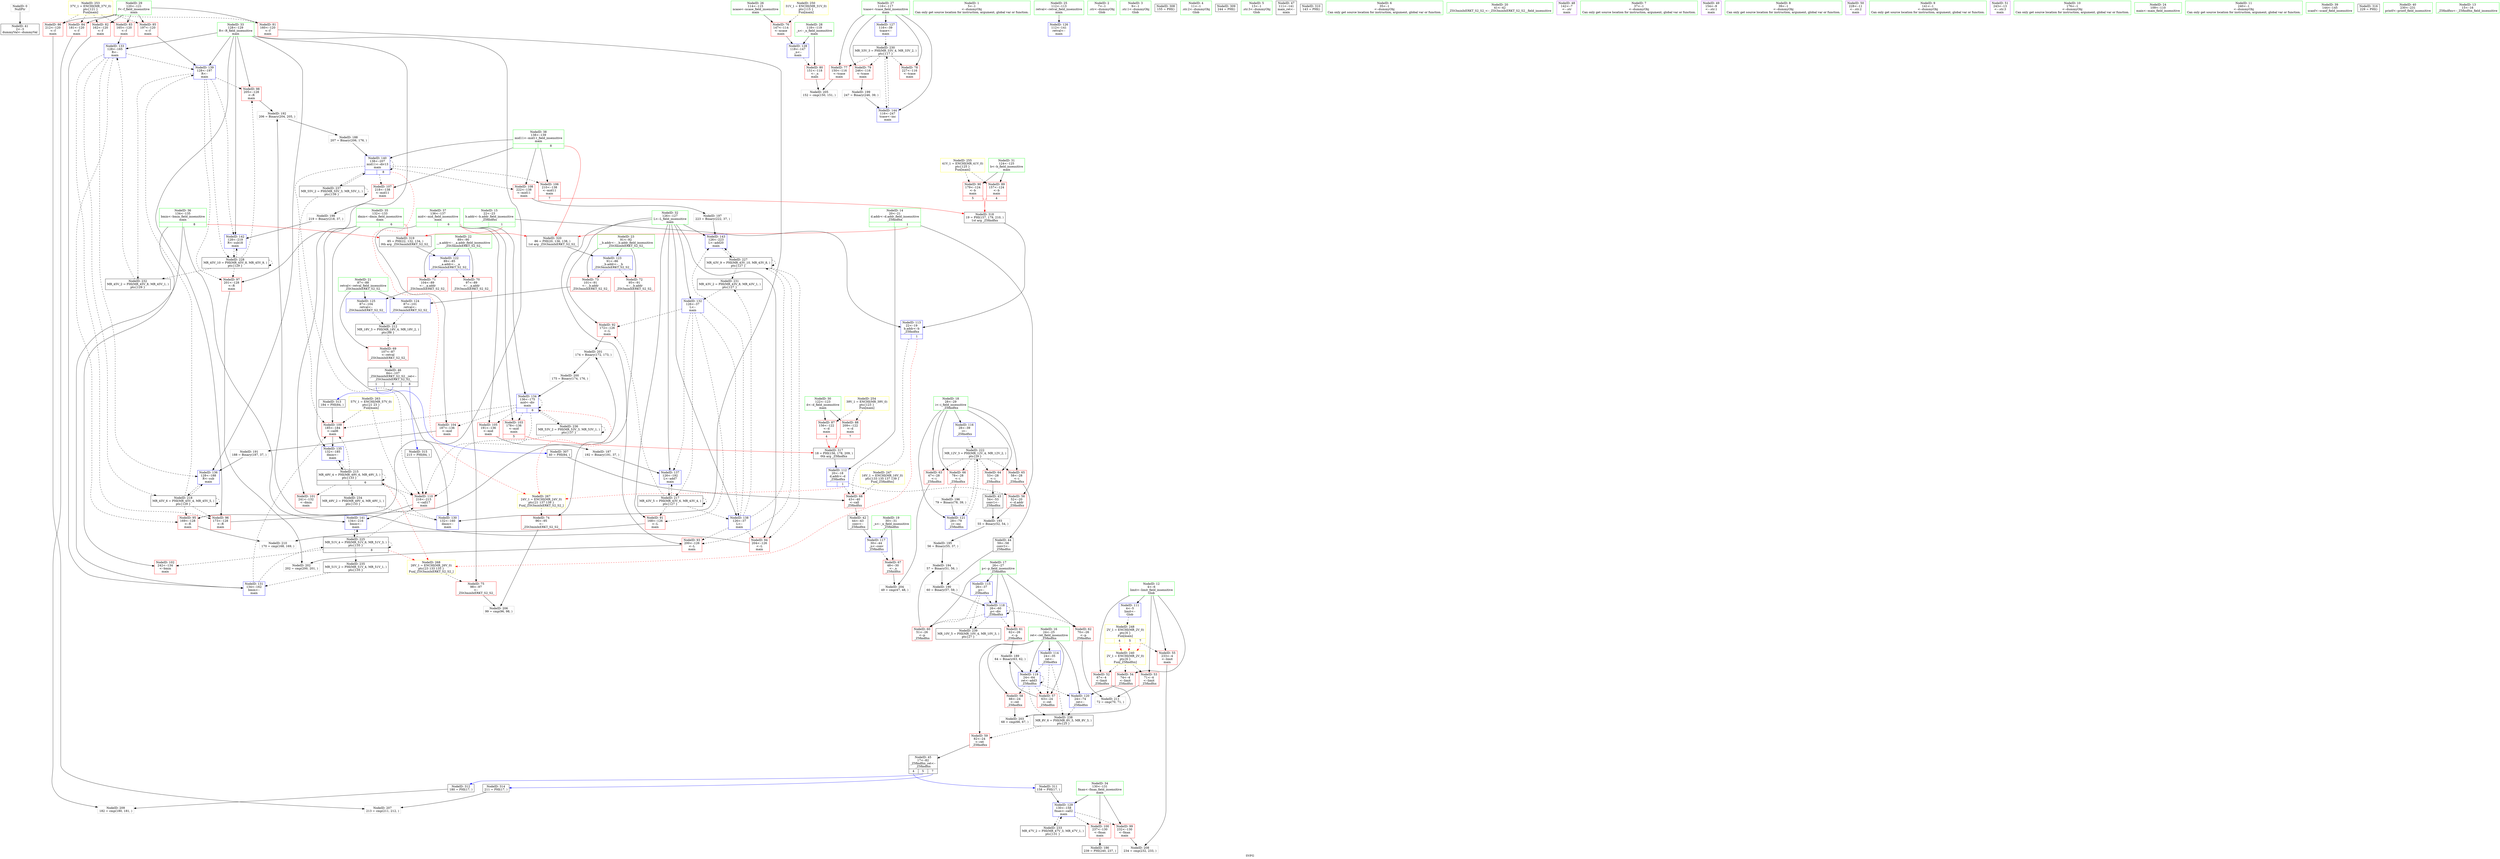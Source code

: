 digraph "SVFG" {
	label="SVFG";

	Node0x55f054b5b650 [shape=record,color=grey,label="{NodeID: 0\nNullPtr}"];
	Node0x55f054b5b650 -> Node0x55f054b7eed0[style=solid];
	Node0x55f054b9f180 [shape=record,color=yellow,style=double,label="{NodeID: 263\n57V_1 = ENCHI(MR_57V_0)\npts\{21 23 \}\nFun[main]}"];
	Node0x55f054b9f180 -> Node0x55f054b7ff40[style=dashed];
	Node0x55f054b9f180 -> Node0x55f054b80010[style=dashed];
	Node0x55f054b7f580 [shape=record,color=red,label="{NodeID: 97\n201\<--128\n\<--R\nmain\n}"];
	Node0x55f054b7f580 -> Node0x55f054b8b6a0[style=solid];
	Node0x55f054b72540 [shape=record,color=green,label="{NodeID: 14\n20\<--21\nd.addr\<--d.addr_field_insensitive\n_Z5findfxx\n|{|<s2>1}}"];
	Node0x55f054b72540 -> Node0x55f054b80b50[style=solid];
	Node0x55f054b72540 -> Node0x55f054b801e0[style=solid];
	Node0x55f054b72540:s2 -> Node0x55f054bb3330[style=solid,color=red];
	Node0x55f054b82f90 [shape=record,color=grey,label="{NodeID: 194\n57 = Binary(51, 56, )\n}"];
	Node0x55f054b82f90 -> Node0x55f054b89450[style=solid];
	Node0x55f054b800e0 [shape=record,color=blue,label="{NodeID: 111\n4\<--5\nlimit\<--\nGlob }"];
	Node0x55f054b800e0 -> Node0x55f054b9e400[style=dashed];
	Node0x55f054b7e410 [shape=record,color=green,label="{NodeID: 28\n118\<--119\n_n\<--_n_field_insensitive\nmain\n}"];
	Node0x55f054b7e410 -> Node0x55f054b81ed0[style=solid];
	Node0x55f054b7e410 -> Node0x55f054b85600[style=solid];
	Node0x55f054b8bf60 [shape=record,color=grey,label="{NodeID: 208\n234 = cmp(232, 233, )\n}"];
	Node0x55f054b85390 [shape=record,color=blue,label="{NodeID: 125\n87\<--104\nretval\<--\n_ZSt3minIxERKT_S2_S2_\n}"];
	Node0x55f054b85390 -> Node0x55f054b942c0[style=dashed];
	Node0x55f054b7efd0 [shape=record,color=black,label="{NodeID: 42\n44\<--43\nconv\<--\n_Z5findfxx\n}"];
	Node0x55f054b7efd0 -> Node0x55f054b84d10[style=solid];
	Node0x55f054b974c0 [shape=record,color=black,label="{NodeID: 222\nMR_12V_3 = PHI(MR_12V_4, MR_12V_2, )\npts\{29 \}\n}"];
	Node0x55f054b974c0 -> Node0x55f054b81100[style=dashed];
	Node0x55f054b974c0 -> Node0x55f054b811d0[style=dashed];
	Node0x55f054b974c0 -> Node0x55f054b812a0[style=dashed];
	Node0x55f054b974c0 -> Node0x55f054b81370[style=dashed];
	Node0x55f054b974c0 -> Node0x55f054b85050[style=dashed];
	Node0x55f054b85ef0 [shape=record,color=blue,label="{NodeID: 139\n128\<--197\nR\<--\nmain\n}"];
	Node0x55f054b85ef0 -> Node0x55f054b7f580[style=dashed];
	Node0x55f054b85ef0 -> Node0x55f054b7f650[style=dashed];
	Node0x55f054b85ef0 -> Node0x55f054b86160[style=dashed];
	Node0x55f054b85ef0 -> Node0x55f054b996c0[style=dashed];
	Node0x55f054b85ef0 -> Node0x55f054b9aac0[style=dashed];
	Node0x55f054b80b50 [shape=record,color=red,label="{NodeID: 56\n52\<--20\n\<--d.addr\n_Z5findfxx\n}"];
	Node0x55f054b80b50 -> Node0x55f054b82e10[style=solid];
	Node0x55f054bb2fb0 [shape=record,color=black,label="{NodeID: 319\n85 = PHI(22, 132, 134, )\n0th arg _ZSt3minIxERKT_S2_S2_ }"];
	Node0x55f054bb2fb0 -> Node0x55f054b85120[style=solid];
	Node0x55f054b9bec0 [shape=record,color=black,label="{NodeID: 236\nMR_53V_2 = PHI(MR_53V_3, MR_53V_1, )\npts\{137 \}\n}"];
	Node0x55f054b9bec0 -> Node0x55f054b80010[style=dashed];
	Node0x55f054b9bec0 -> Node0x55f054b85ae0[style=dashed];
	Node0x55f054b9bec0 -> Node0x55f054b9bec0[style=dashed];
	Node0x55f054b816b0 [shape=record,color=red,label="{NodeID: 70\n97\<--89\n\<--__a.addr\n_ZSt3minIxERKT_S2_S2_\n}"];
	Node0x55f054b816b0 -> Node0x55f054b81ac0[style=solid];
	Node0x55f054b9e5f0 [shape=record,color=yellow,style=double,label="{NodeID: 250\n31V_1 = ENCHI(MR_31V_0)\npts\{115 \}\nFun[main]}"];
	Node0x55f054b9e5f0 -> Node0x55f054b81b90[style=dashed];
	Node0x55f054b82210 [shape=record,color=red,label="{NodeID: 84\n181\<--120\n\<--f\nmain\n}"];
	Node0x55f054b82210 -> Node0x55f054b8c0e0[style=solid];
	Node0x55f054b5bd20 [shape=record,color=green,label="{NodeID: 1\n5\<--1\n\<--dummyObj\nCan only get source location for instruction, argument, global var or function.}"];
	Node0x55f054b7f650 [shape=record,color=red,label="{NodeID: 98\n205\<--128\n\<--R\nmain\n}"];
	Node0x55f054b7f650 -> Node0x55f054b82c90[style=solid];
	Node0x55f054b725d0 [shape=record,color=green,label="{NodeID: 15\n22\<--23\nb.addr\<--b.addr_field_insensitive\n_Z5findfxx\n|{|<s1>1}}"];
	Node0x55f054b725d0 -> Node0x55f054b802b0[style=solid];
	Node0x55f054b725d0:s1 -> Node0x55f054bb2fb0[style=solid,color=red];
	Node0x55f054b83110 [shape=record,color=grey,label="{NodeID: 195\n56 = Binary(55, 37, )\n}"];
	Node0x55f054b83110 -> Node0x55f054b82f90[style=solid];
	Node0x55f054b801e0 [shape=record,color=blue,label="{NodeID: 112\n20\<--18\nd.addr\<--d\n_Z5findfxx\n|{|<s2>1}}"];
	Node0x55f054b801e0 -> Node0x55f054b80b50[style=dashed];
	Node0x55f054b801e0 -> Node0x55f054b81510[style=dashed];
	Node0x55f054b801e0:s2 -> Node0x55f054b9f530[style=dashed,color=red];
	Node0x55f054b7e4e0 [shape=record,color=green,label="{NodeID: 29\n120\<--121\nf\<--f_field_insensitive\nmain\n}"];
	Node0x55f054b7e4e0 -> Node0x55f054b81fa0[style=solid];
	Node0x55f054b7e4e0 -> Node0x55f054b82070[style=solid];
	Node0x55f054b7e4e0 -> Node0x55f054b82140[style=solid];
	Node0x55f054b7e4e0 -> Node0x55f054b82210[style=solid];
	Node0x55f054b7e4e0 -> Node0x55f054b822e0[style=solid];
	Node0x55f054b7e4e0 -> Node0x55f054b823b0[style=solid];
	Node0x55f054b8c0e0 [shape=record,color=grey,label="{NodeID: 209\n182 = cmp(180, 181, )\n}"];
	Node0x55f054b85460 [shape=record,color=blue,label="{NodeID: 126\n112\<--141\nretval\<--\nmain\n}"];
	Node0x55f054b7f0a0 [shape=record,color=black,label="{NodeID: 43\n54\<--53\nconv1\<--\n_Z5findfxx\n}"];
	Node0x55f054b7f0a0 -> Node0x55f054b82e10[style=solid];
	Node0x55f054b85fc0 [shape=record,color=blue,label="{NodeID: 140\n138\<--207\nmid11\<--div13\nmain\n|{|<s6>8}}"];
	Node0x55f054b85fc0 -> Node0x55f054b7fcd0[style=dashed];
	Node0x55f054b85fc0 -> Node0x55f054b7fda0[style=dashed];
	Node0x55f054b85fc0 -> Node0x55f054b7fe70[style=dashed];
	Node0x55f054b85fc0 -> Node0x55f054b80010[style=dashed];
	Node0x55f054b85fc0 -> Node0x55f054b85fc0[style=dashed];
	Node0x55f054b85fc0 -> Node0x55f054b9c3c0[style=dashed];
	Node0x55f054b85fc0:s6 -> Node0x55f054b9f530[style=dashed,color=red];
	Node0x55f054b80c20 [shape=record,color=red,label="{NodeID: 57\n63\<--24\n\<--ret\n_Z5findfxx\n}"];
	Node0x55f054b80c20 -> Node0x55f054b892d0[style=solid];
	Node0x55f054bb3330 [shape=record,color=black,label="{NodeID: 320\n86 = PHI(20, 136, 138, )\n1st arg _ZSt3minIxERKT_S2_S2_ }"];
	Node0x55f054bb3330 -> Node0x55f054b851f0[style=solid];
	Node0x55f054b9c3c0 [shape=record,color=black,label="{NodeID: 237\nMR_55V_2 = PHI(MR_55V_3, MR_55V_1, )\npts\{139 \}\n}"];
	Node0x55f054b9c3c0 -> Node0x55f054b7ff40[style=dashed];
	Node0x55f054b9c3c0 -> Node0x55f054b85fc0[style=dashed];
	Node0x55f054b9c3c0 -> Node0x55f054b9c3c0[style=dashed];
	Node0x55f054b81780 [shape=record,color=red,label="{NodeID: 71\n104\<--89\n\<--__a.addr\n_ZSt3minIxERKT_S2_S2_\n}"];
	Node0x55f054b81780 -> Node0x55f054b85390[style=solid];
	Node0x55f054b822e0 [shape=record,color=red,label="{NodeID: 85\n197\<--120\n\<--f\nmain\n}"];
	Node0x55f054b822e0 -> Node0x55f054b85ef0[style=solid];
	Node0x55f054b5b940 [shape=record,color=green,label="{NodeID: 2\n7\<--1\n.str\<--dummyObj\nGlob }"];
	Node0x55f054b7f720 [shape=record,color=red,label="{NodeID: 99\n232\<--130\n\<--fmax\nmain\n}"];
	Node0x55f054b7f720 -> Node0x55f054b8bf60[style=solid];
	Node0x55f054b726a0 [shape=record,color=green,label="{NodeID: 16\n24\<--25\nret\<--ret_field_insensitive\n_Z5findfxx\n}"];
	Node0x55f054b726a0 -> Node0x55f054b80c20[style=solid];
	Node0x55f054b726a0 -> Node0x55f054b80cf0[style=solid];
	Node0x55f054b726a0 -> Node0x55f054b80dc0[style=solid];
	Node0x55f054b726a0 -> Node0x55f054b80380[style=solid];
	Node0x55f054b726a0 -> Node0x55f054b84eb0[style=solid];
	Node0x55f054b726a0 -> Node0x55f054b84f80[style=solid];
	Node0x55f054b83290 [shape=record,color=grey,label="{NodeID: 196\n79 = Binary(78, 39, )\n}"];
	Node0x55f054b83290 -> Node0x55f054b85050[style=solid];
	Node0x55f054b802b0 [shape=record,color=blue,label="{NodeID: 113\n22\<--19\nb.addr\<--b\n_Z5findfxx\n|{|<s1>1}}"];
	Node0x55f054b802b0 -> Node0x55f054b81510[style=dashed];
	Node0x55f054b802b0:s1 -> Node0x55f054b9f640[style=dashed,color=red];
	Node0x55f054b7e5b0 [shape=record,color=green,label="{NodeID: 30\n122\<--123\nd\<--d_field_insensitive\nmain\n}"];
	Node0x55f054b7e5b0 -> Node0x55f054b82480[style=solid];
	Node0x55f054b7e5b0 -> Node0x55f054b82550[style=solid];
	Node0x55f054b8c260 [shape=record,color=grey,label="{NodeID: 210\n170 = cmp(168, 169, )\n}"];
	Node0x55f054b85530 [shape=record,color=blue,label="{NodeID: 127\n116\<--39\ntcase\<--\nmain\n}"];
	Node0x55f054b85530 -> Node0x55f054b9a0c0[style=dashed];
	Node0x55f054b7f170 [shape=record,color=black,label="{NodeID: 44\n59\<--58\nconv2\<--\n_Z5findfxx\n}"];
	Node0x55f054b7f170 -> Node0x55f054b89450[style=solid];
	Node0x55f054bb1f20 [shape=record,color=black,label="{NodeID: 307\n40 = PHI(84, )\n}"];
	Node0x55f054bb1f20 -> Node0x55f054b81510[style=solid];
	Node0x55f054b86090 [shape=record,color=blue,label="{NodeID: 141\n134\<--216\nbmin\<--\nmain\n}"];
	Node0x55f054b86090 -> Node0x55f054b983c0[style=dashed];
	Node0x55f054b80cf0 [shape=record,color=red,label="{NodeID: 58\n66\<--24\n\<--ret\n_Z5findfxx\n}"];
	Node0x55f054b80cf0 -> Node0x55f054b8b7e0[style=solid];
	Node0x55f054b9c8c0 [shape=record,color=black,label="{NodeID: 238\nMR_8V_6 = PHI(MR_8V_5, MR_8V_3, )\npts\{25 \}\n}"];
	Node0x55f054b9c8c0 -> Node0x55f054b80dc0[style=dashed];
	Node0x55f054b81850 [shape=record,color=red,label="{NodeID: 72\n95\<--91\n\<--__b.addr\n_ZSt3minIxERKT_S2_S2_\n}"];
	Node0x55f054b81850 -> Node0x55f054b819f0[style=solid];
	Node0x55f054b823b0 [shape=record,color=red,label="{NodeID: 86\n212\<--120\n\<--f\nmain\n}"];
	Node0x55f054b823b0 -> Node0x55f054b8bde0[style=solid];
	Node0x55f054b5bb70 [shape=record,color=green,label="{NodeID: 3\n9\<--1\n.str.1\<--dummyObj\nGlob }"];
	Node0x55f054b7f7f0 [shape=record,color=red,label="{NodeID: 100\n237\<--130\n\<--fmax\nmain\n}"];
	Node0x55f054b7f7f0 -> Node0x55f054b88a30[style=solid];
	Node0x55f054b72770 [shape=record,color=green,label="{NodeID: 17\n26\<--27\np\<--p_field_insensitive\n_Z5findfxx\n}"];
	Node0x55f054b72770 -> Node0x55f054b80e90[style=solid];
	Node0x55f054b72770 -> Node0x55f054b80f60[style=solid];
	Node0x55f054b72770 -> Node0x55f054b81030[style=solid];
	Node0x55f054b72770 -> Node0x55f054b84bf0[style=solid];
	Node0x55f054b72770 -> Node0x55f054b84de0[style=solid];
	Node0x55f054b83410 [shape=record,color=grey,label="{NodeID: 197\n223 = Binary(222, 37, )\n}"];
	Node0x55f054b83410 -> Node0x55f054b86230[style=solid];
	Node0x55f054b80380 [shape=record,color=blue,label="{NodeID: 114\n24\<--35\nret\<--\n_Z5findfxx\n}"];
	Node0x55f054b80380 -> Node0x55f054b80c20[style=dashed];
	Node0x55f054b80380 -> Node0x55f054b84eb0[style=dashed];
	Node0x55f054b80380 -> Node0x55f054b9c8c0[style=dashed];
	Node0x55f054b7e680 [shape=record,color=green,label="{NodeID: 31\n124\<--125\nb\<--b_field_insensitive\nmain\n}"];
	Node0x55f054b7e680 -> Node0x55f054b82620[style=solid];
	Node0x55f054b7e680 -> Node0x55f054b826f0[style=solid];
	Node0x55f054b8c3e0 [shape=record,color=grey,label="{NodeID: 211\n72 = cmp(70, 71, )\n}"];
	Node0x55f054b85600 [shape=record,color=blue,label="{NodeID: 128\n118\<--147\n_n\<--\nmain\n}"];
	Node0x55f054b85600 -> Node0x55f054b81ed0[style=dashed];
	Node0x55f054b7f240 [shape=record,color=black,label="{NodeID: 45\n17\<--82\n_Z5findfxx_ret\<--\n_Z5findfxx\n|{<s0>4|<s1>5|<s2>7}}"];
	Node0x55f054b7f240:s0 -> Node0x55f054bb2380[style=solid,color=blue];
	Node0x55f054b7f240:s1 -> Node0x55f054bb2510[style=solid,color=blue];
	Node0x55f054b7f240:s2 -> Node0x55f054bb2790[style=solid,color=blue];
	Node0x55f054bb2110 [shape=record,color=black,label="{NodeID: 308\n155 = PHI()\n}"];
	Node0x55f054b983c0 [shape=record,color=black,label="{NodeID: 225\nMR_51V_4 = PHI(MR_51V_6, MR_51V_3, )\npts\{135 \}\n|{|<s5>8}}"];
	Node0x55f054b983c0 -> Node0x55f054b7f990[style=dashed];
	Node0x55f054b983c0 -> Node0x55f054b80010[style=dashed];
	Node0x55f054b983c0 -> Node0x55f054b86090[style=dashed];
	Node0x55f054b983c0 -> Node0x55f054b983c0[style=dashed];
	Node0x55f054b983c0 -> Node0x55f054b9b9c0[style=dashed];
	Node0x55f054b983c0:s5 -> Node0x55f054b9f640[style=dashed,color=red];
	Node0x55f054b86160 [shape=record,color=blue,label="{NodeID: 142\n128\<--219\nR\<--sub18\nmain\n}"];
	Node0x55f054b86160 -> Node0x55f054b996c0[style=dashed];
	Node0x55f054b80dc0 [shape=record,color=red,label="{NodeID: 59\n82\<--24\n\<--ret\n_Z5findfxx\n}"];
	Node0x55f054b80dc0 -> Node0x55f054b7f240[style=solid];
	Node0x55f054b9cdc0 [shape=record,color=black,label="{NodeID: 239\nMR_10V_5 = PHI(MR_10V_4, MR_10V_3, )\npts\{27 \}\n}"];
	Node0x55f054b81920 [shape=record,color=red,label="{NodeID: 73\n101\<--91\n\<--__b.addr\n_ZSt3minIxERKT_S2_S2_\n}"];
	Node0x55f054b81920 -> Node0x55f054b852c0[style=solid];
	Node0x55f054b9e890 [shape=record,color=yellow,style=double,label="{NodeID: 253\n37V_1 = ENCHI(MR_37V_0)\npts\{121 \}\nFun[main]}"];
	Node0x55f054b9e890 -> Node0x55f054b81fa0[style=dashed];
	Node0x55f054b9e890 -> Node0x55f054b82070[style=dashed];
	Node0x55f054b9e890 -> Node0x55f054b82140[style=dashed];
	Node0x55f054b9e890 -> Node0x55f054b82210[style=dashed];
	Node0x55f054b9e890 -> Node0x55f054b822e0[style=dashed];
	Node0x55f054b9e890 -> Node0x55f054b823b0[style=dashed];
	Node0x55f054b82480 [shape=record,color=red,label="{NodeID: 87\n156\<--122\n\<--d\nmain\n|{<s0>4}}"];
	Node0x55f054b82480:s0 -> Node0x55f054bb2ae0[style=solid,color=red];
	Node0x55f054b5bc00 [shape=record,color=green,label="{NodeID: 4\n11\<--1\n.str.2\<--dummyObj\nGlob }"];
	Node0x55f054b9f530 [shape=record,color=yellow,style=double,label="{NodeID: 267\n24V_1 = ENCHI(MR_24V_0)\npts\{21 137 139 \}\nFun[_ZSt3minIxERKT_S2_S2_]}"];
	Node0x55f054b9f530 -> Node0x55f054b819f0[style=dashed];
	Node0x55f054b7f8c0 [shape=record,color=red,label="{NodeID: 101\n241\<--132\n\<--dmin\nmain\n}"];
	Node0x55f054b7dcf0 [shape=record,color=green,label="{NodeID: 18\n28\<--29\ni\<--i_field_insensitive\n_Z5findfxx\n}"];
	Node0x55f054b7dcf0 -> Node0x55f054b81100[style=solid];
	Node0x55f054b7dcf0 -> Node0x55f054b811d0[style=solid];
	Node0x55f054b7dcf0 -> Node0x55f054b812a0[style=solid];
	Node0x55f054b7dcf0 -> Node0x55f054b81370[style=solid];
	Node0x55f054b7dcf0 -> Node0x55f054b84c80[style=solid];
	Node0x55f054b7dcf0 -> Node0x55f054b85050[style=solid];
	Node0x55f054b83590 [shape=record,color=grey,label="{NodeID: 198\n219 = Binary(218, 37, )\n}"];
	Node0x55f054b83590 -> Node0x55f054b86160[style=solid];
	Node0x55f054b84bf0 [shape=record,color=blue,label="{NodeID: 115\n26\<--37\np\<--\n_Z5findfxx\n}"];
	Node0x55f054b84bf0 -> Node0x55f054b80e90[style=dashed];
	Node0x55f054b84bf0 -> Node0x55f054b84de0[style=dashed];
	Node0x55f054b84bf0 -> Node0x55f054b9cdc0[style=dashed];
	Node0x55f054b7e750 [shape=record,color=green,label="{NodeID: 32\n126\<--127\nL\<--L_field_insensitive\nmain\n}"];
	Node0x55f054b7e750 -> Node0x55f054b827c0[style=solid];
	Node0x55f054b7e750 -> Node0x55f054b82890[style=solid];
	Node0x55f054b7e750 -> Node0x55f054b82960[style=solid];
	Node0x55f054b7e750 -> Node0x55f054b82a30[style=solid];
	Node0x55f054b7e750 -> Node0x55f054b85940[style=solid];
	Node0x55f054b7e750 -> Node0x55f054b85d50[style=solid];
	Node0x55f054b7e750 -> Node0x55f054b85e20[style=solid];
	Node0x55f054b7e750 -> Node0x55f054b86230[style=solid];
	Node0x55f054b942c0 [shape=record,color=black,label="{NodeID: 212\nMR_18V_3 = PHI(MR_18V_4, MR_18V_2, )\npts\{88 \}\n}"];
	Node0x55f054b942c0 -> Node0x55f054b815e0[style=dashed];
	Node0x55f054b856d0 [shape=record,color=blue,label="{NodeID: 129\n130\<--158\nfmax\<--call2\nmain\n}"];
	Node0x55f054b856d0 -> Node0x55f054b7f720[style=dashed];
	Node0x55f054b856d0 -> Node0x55f054b7f7f0[style=dashed];
	Node0x55f054b856d0 -> Node0x55f054b9afc0[style=dashed];
	Node0x55f054b7f310 [shape=record,color=black,label="{NodeID: 46\n84\<--107\n_ZSt3minIxERKT_S2_S2__ret\<--\n_ZSt3minIxERKT_S2_S2_\n|{<s0>1|<s1>6|<s2>8}}"];
	Node0x55f054b7f310:s0 -> Node0x55f054bb1f20[style=solid,color=blue];
	Node0x55f054b7f310:s1 -> Node0x55f054bb2650[style=solid,color=blue];
	Node0x55f054b7f310:s2 -> Node0x55f054bb28d0[style=solid,color=blue];
	Node0x55f054bb21e0 [shape=record,color=black,label="{NodeID: 309\n244 = PHI()\n}"];
	Node0x55f054b86230 [shape=record,color=blue,label="{NodeID: 143\n126\<--223\nL\<--add20\nmain\n}"];
	Node0x55f054b86230 -> Node0x55f054b995d0[style=dashed];
	Node0x55f054b80e90 [shape=record,color=red,label="{NodeID: 60\n51\<--26\n\<--p\n_Z5findfxx\n}"];
	Node0x55f054b80e90 -> Node0x55f054b82f90[style=solid];
	Node0x55f054b9d2c0 [shape=record,color=yellow,style=double,label="{NodeID: 240\n2V_1 = ENCHI(MR_2V_0)\npts\{6 \}\nFun[_Z5findfxx]}"];
	Node0x55f054b9d2c0 -> Node0x55f054b80810[style=dashed];
	Node0x55f054b9d2c0 -> Node0x55f054b808e0[style=dashed];
	Node0x55f054b9d2c0 -> Node0x55f054b809b0[style=dashed];
	Node0x55f054b819f0 [shape=record,color=red,label="{NodeID: 74\n96\<--95\n\<--\n_ZSt3minIxERKT_S2_S2_\n}"];
	Node0x55f054b819f0 -> Node0x55f054b8bc60[style=solid];
	Node0x55f054b9e970 [shape=record,color=yellow,style=double,label="{NodeID: 254\n39V_1 = ENCHI(MR_39V_0)\npts\{123 \}\nFun[main]}"];
	Node0x55f054b9e970 -> Node0x55f054b82480[style=dashed];
	Node0x55f054b9e970 -> Node0x55f054b82550[style=dashed];
	Node0x55f054b82550 [shape=record,color=red,label="{NodeID: 88\n209\<--122\n\<--d\nmain\n|{<s0>7}}"];
	Node0x55f054b82550:s0 -> Node0x55f054bb2ae0[style=solid,color=red];
	Node0x55f054b7d3d0 [shape=record,color=green,label="{NodeID: 5\n13\<--1\n.str.3\<--dummyObj\nGlob }"];
	Node0x55f054b9f640 [shape=record,color=yellow,style=double,label="{NodeID: 268\n26V_1 = ENCHI(MR_26V_0)\npts\{23 133 135 \}\nFun[_ZSt3minIxERKT_S2_S2_]}"];
	Node0x55f054b9f640 -> Node0x55f054b81ac0[style=dashed];
	Node0x55f054b7f990 [shape=record,color=red,label="{NodeID: 102\n242\<--134\n\<--bmin\nmain\n}"];
	Node0x55f054b7dd80 [shape=record,color=green,label="{NodeID: 19\n30\<--31\n_n\<--_n_field_insensitive\n_Z5findfxx\n}"];
	Node0x55f054b7dd80 -> Node0x55f054b81440[style=solid];
	Node0x55f054b7dd80 -> Node0x55f054b84d10[style=solid];
	Node0x55f054b83710 [shape=record,color=grey,label="{NodeID: 199\n247 = Binary(246, 39, )\n}"];
	Node0x55f054b83710 -> Node0x55f054b86300[style=solid];
	Node0x55f054b84c80 [shape=record,color=blue,label="{NodeID: 116\n28\<--39\ni\<--\n_Z5findfxx\n}"];
	Node0x55f054b84c80 -> Node0x55f054b974c0[style=dashed];
	Node0x55f054b7e820 [shape=record,color=green,label="{NodeID: 33\n128\<--129\nR\<--R_field_insensitive\nmain\n}"];
	Node0x55f054b7e820 -> Node0x55f054b82b00[style=solid];
	Node0x55f054b7e820 -> Node0x55f054b7f4b0[style=solid];
	Node0x55f054b7e820 -> Node0x55f054b7f580[style=solid];
	Node0x55f054b7e820 -> Node0x55f054b7f650[style=solid];
	Node0x55f054b7e820 -> Node0x55f054b85a10[style=solid];
	Node0x55f054b7e820 -> Node0x55f054b85c80[style=solid];
	Node0x55f054b7e820 -> Node0x55f054b85ef0[style=solid];
	Node0x55f054b7e820 -> Node0x55f054b86160[style=solid];
	Node0x55f054b857a0 [shape=record,color=blue,label="{NodeID: 130\n132\<--160\ndmin\<--\nmain\n}"];
	Node0x55f054b857a0 -> Node0x55f054b951c0[style=dashed];
	Node0x55f054b7f3e0 [shape=record,color=black,label="{NodeID: 47\n111\<--141\nmain_ret\<--\nmain\n}"];
	Node0x55f054bb22b0 [shape=record,color=black,label="{NodeID: 310\n143 = PHI()\n}"];
	Node0x55f054b995d0 [shape=record,color=black,label="{NodeID: 227\nMR_43V_9 = PHI(MR_43V_10, MR_43V_8, )\npts\{127 \}\n}"];
	Node0x55f054b995d0 -> Node0x55f054b82960[style=dashed];
	Node0x55f054b995d0 -> Node0x55f054b82a30[style=dashed];
	Node0x55f054b995d0 -> Node0x55f054b86230[style=dashed];
	Node0x55f054b995d0 -> Node0x55f054b995d0[style=dashed];
	Node0x55f054b995d0 -> Node0x55f054b9a5c0[style=dashed];
	Node0x55f054b86300 [shape=record,color=blue,label="{NodeID: 144\n116\<--247\ntcase\<--inc\nmain\n}"];
	Node0x55f054b86300 -> Node0x55f054b9a0c0[style=dashed];
	Node0x55f054b80f60 [shape=record,color=red,label="{NodeID: 61\n62\<--26\n\<--p\n_Z5findfxx\n}"];
	Node0x55f054b80f60 -> Node0x55f054b892d0[style=solid];
	Node0x55f054b81ac0 [shape=record,color=red,label="{NodeID: 75\n98\<--97\n\<--\n_ZSt3minIxERKT_S2_S2_\n}"];
	Node0x55f054b81ac0 -> Node0x55f054b8bc60[style=solid];
	Node0x55f054b9ea50 [shape=record,color=yellow,style=double,label="{NodeID: 255\n41V_1 = ENCHI(MR_41V_0)\npts\{125 \}\nFun[main]}"];
	Node0x55f054b9ea50 -> Node0x55f054b82620[style=dashed];
	Node0x55f054b9ea50 -> Node0x55f054b826f0[style=dashed];
	Node0x55f054b82620 [shape=record,color=red,label="{NodeID: 89\n157\<--124\n\<--b\nmain\n|{<s0>4}}"];
	Node0x55f054b82620:s0 -> Node0x55f054bb2df0[style=solid,color=red];
	Node0x55f054b7d460 [shape=record,color=green,label="{NodeID: 6\n35\<--1\n\<--dummyObj\nCan only get source location for instruction, argument, global var or function.}"];
	Node0x55f054b88a30 [shape=record,color=black,label="{NodeID: 186\n239 = PHI(240, 237, )\n}"];
	Node0x55f054b7fa60 [shape=record,color=red,label="{NodeID: 103\n178\<--136\n\<--mid\nmain\n|{<s0>5}}"];
	Node0x55f054b7fa60:s0 -> Node0x55f054bb2ae0[style=solid,color=red];
	Node0x55f054b7de10 [shape=record,color=green,label="{NodeID: 20\n41\<--42\n_ZSt3minIxERKT_S2_S2_\<--_ZSt3minIxERKT_S2_S2__field_insensitive\n}"];
	Node0x55f054b83890 [shape=record,color=grey,label="{NodeID: 200\n175 = Binary(174, 176, )\n}"];
	Node0x55f054b83890 -> Node0x55f054b85ae0[style=solid];
	Node0x55f054b84d10 [shape=record,color=blue,label="{NodeID: 117\n30\<--44\n_n\<--conv\n_Z5findfxx\n}"];
	Node0x55f054b84d10 -> Node0x55f054b81440[style=dashed];
	Node0x55f054b7e8f0 [shape=record,color=green,label="{NodeID: 34\n130\<--131\nfmax\<--fmax_field_insensitive\nmain\n}"];
	Node0x55f054b7e8f0 -> Node0x55f054b7f720[style=solid];
	Node0x55f054b7e8f0 -> Node0x55f054b7f7f0[style=solid];
	Node0x55f054b7e8f0 -> Node0x55f054b856d0[style=solid];
	Node0x55f054b85870 [shape=record,color=blue,label="{NodeID: 131\n134\<--162\nbmin\<--\nmain\n}"];
	Node0x55f054b85870 -> Node0x55f054b7ff40[style=dashed];
	Node0x55f054b85870 -> Node0x55f054b983c0[style=dashed];
	Node0x55f054b804d0 [shape=record,color=purple,label="{NodeID: 48\n142\<--7\n\<--.str\nmain\n}"];
	Node0x55f054bb2380 [shape=record,color=black,label="{NodeID: 311\n158 = PHI(17, )\n}"];
	Node0x55f054bb2380 -> Node0x55f054b856d0[style=solid];
	Node0x55f054b996c0 [shape=record,color=black,label="{NodeID: 228\nMR_45V_10 = PHI(MR_45V_8, MR_45V_9, )\npts\{129 \}\n}"];
	Node0x55f054b996c0 -> Node0x55f054b7f580[style=dashed];
	Node0x55f054b996c0 -> Node0x55f054b7f650[style=dashed];
	Node0x55f054b996c0 -> Node0x55f054b86160[style=dashed];
	Node0x55f054b996c0 -> Node0x55f054b996c0[style=dashed];
	Node0x55f054b996c0 -> Node0x55f054b9aac0[style=dashed];
	Node0x55f054b81030 [shape=record,color=red,label="{NodeID: 62\n70\<--26\n\<--p\n_Z5findfxx\n}"];
	Node0x55f054b81030 -> Node0x55f054b8c3e0[style=solid];
	Node0x55f054b81b90 [shape=record,color=red,label="{NodeID: 76\n147\<--114\n\<--ncase\nmain\n}"];
	Node0x55f054b81b90 -> Node0x55f054b85600[style=solid];
	Node0x55f054b826f0 [shape=record,color=red,label="{NodeID: 90\n179\<--124\n\<--b\nmain\n|{<s0>5}}"];
	Node0x55f054b826f0:s0 -> Node0x55f054bb2df0[style=solid,color=red];
	Node0x55f054b71350 [shape=record,color=green,label="{NodeID: 7\n37\<--1\n\<--dummyObj\nCan only get source location for instruction, argument, global var or function.}"];
	Node0x55f054b88fd0 [shape=record,color=grey,label="{NodeID: 187\n192 = Binary(191, 37, )\n}"];
	Node0x55f054b88fd0 -> Node0x55f054b85d50[style=solid];
	Node0x55f054b7fb30 [shape=record,color=red,label="{NodeID: 104\n187\<--136\n\<--mid\nmain\n}"];
	Node0x55f054b7fb30 -> Node0x55f054b895d0[style=solid];
	Node0x55f054b7dea0 [shape=record,color=green,label="{NodeID: 21\n87\<--88\nretval\<--retval_field_insensitive\n_ZSt3minIxERKT_S2_S2_\n}"];
	Node0x55f054b7dea0 -> Node0x55f054b815e0[style=solid];
	Node0x55f054b7dea0 -> Node0x55f054b852c0[style=solid];
	Node0x55f054b7dea0 -> Node0x55f054b85390[style=solid];
	Node0x55f054b83a10 [shape=record,color=grey,label="{NodeID: 201\n174 = Binary(172, 173, )\n}"];
	Node0x55f054b83a10 -> Node0x55f054b83890[style=solid];
	Node0x55f054b84de0 [shape=record,color=blue,label="{NodeID: 118\n26\<--60\np\<--div\n_Z5findfxx\n}"];
	Node0x55f054b84de0 -> Node0x55f054b80e90[style=dashed];
	Node0x55f054b84de0 -> Node0x55f054b80f60[style=dashed];
	Node0x55f054b84de0 -> Node0x55f054b81030[style=dashed];
	Node0x55f054b84de0 -> Node0x55f054b84de0[style=dashed];
	Node0x55f054b84de0 -> Node0x55f054b9cdc0[style=dashed];
	Node0x55f054b7e9c0 [shape=record,color=green,label="{NodeID: 35\n132\<--133\ndmin\<--dmin_field_insensitive\nmain\n|{|<s3>6}}"];
	Node0x55f054b7e9c0 -> Node0x55f054b7f8c0[style=solid];
	Node0x55f054b7e9c0 -> Node0x55f054b857a0[style=solid];
	Node0x55f054b7e9c0 -> Node0x55f054b85bb0[style=solid];
	Node0x55f054b7e9c0:s3 -> Node0x55f054bb2fb0[style=solid,color=red];
	Node0x55f054b951c0 [shape=record,color=black,label="{NodeID: 215\nMR_49V_4 = PHI(MR_49V_6, MR_49V_3, )\npts\{133 \}\n|{|<s6>6}}"];
	Node0x55f054b951c0 -> Node0x55f054b7f8c0[style=dashed];
	Node0x55f054b951c0 -> Node0x55f054b7ff40[style=dashed];
	Node0x55f054b951c0 -> Node0x55f054b80010[style=dashed];
	Node0x55f054b951c0 -> Node0x55f054b85bb0[style=dashed];
	Node0x55f054b951c0 -> Node0x55f054b951c0[style=dashed];
	Node0x55f054b951c0 -> Node0x55f054b9b4c0[style=dashed];
	Node0x55f054b951c0:s6 -> Node0x55f054b9f640[style=dashed,color=red];
	Node0x55f054b85940 [shape=record,color=blue,label="{NodeID: 132\n126\<--37\nL\<--\nmain\n}"];
	Node0x55f054b85940 -> Node0x55f054b827c0[style=dashed];
	Node0x55f054b85940 -> Node0x55f054b82890[style=dashed];
	Node0x55f054b85940 -> Node0x55f054b85d50[style=dashed];
	Node0x55f054b85940 -> Node0x55f054b85e20[style=dashed];
	Node0x55f054b85940 -> Node0x55f054b95bc0[style=dashed];
	Node0x55f054b805a0 [shape=record,color=purple,label="{NodeID: 49\n154\<--9\n\<--.str.1\nmain\n}"];
	Node0x55f054bb2510 [shape=record,color=black,label="{NodeID: 312\n180 = PHI(17, )\n}"];
	Node0x55f054bb2510 -> Node0x55f054b8c0e0[style=solid];
	Node0x55f054b81100 [shape=record,color=red,label="{NodeID: 63\n47\<--28\n\<--i\n_Z5findfxx\n}"];
	Node0x55f054b81100 -> Node0x55f054b8b960[style=solid];
	Node0x55f054b81c60 [shape=record,color=red,label="{NodeID: 77\n150\<--116\n\<--tcase\nmain\n}"];
	Node0x55f054b81c60 -> Node0x55f054b8bae0[style=solid];
	Node0x55f054b827c0 [shape=record,color=red,label="{NodeID: 91\n168\<--126\n\<--L\nmain\n}"];
	Node0x55f054b827c0 -> Node0x55f054b8c260[style=solid];
	Node0x55f054b713e0 [shape=record,color=green,label="{NodeID: 8\n39\<--1\n\<--dummyObj\nCan only get source location for instruction, argument, global var or function.}"];
	Node0x55f054b89150 [shape=record,color=grey,label="{NodeID: 188\n207 = Binary(206, 176, )\n}"];
	Node0x55f054b89150 -> Node0x55f054b85fc0[style=solid];
	Node0x55f054b7fc00 [shape=record,color=red,label="{NodeID: 105\n191\<--136\n\<--mid\nmain\n}"];
	Node0x55f054b7fc00 -> Node0x55f054b88fd0[style=solid];
	Node0x55f054b7df30 [shape=record,color=green,label="{NodeID: 22\n89\<--90\n__a.addr\<--__a.addr_field_insensitive\n_ZSt3minIxERKT_S2_S2_\n}"];
	Node0x55f054b7df30 -> Node0x55f054b816b0[style=solid];
	Node0x55f054b7df30 -> Node0x55f054b81780[style=solid];
	Node0x55f054b7df30 -> Node0x55f054b85120[style=solid];
	Node0x55f054b8b6a0 [shape=record,color=grey,label="{NodeID: 202\n202 = cmp(200, 201, )\n}"];
	Node0x55f054b84eb0 [shape=record,color=blue,label="{NodeID: 119\n24\<--64\nret\<--add3\n_Z5findfxx\n}"];
	Node0x55f054b84eb0 -> Node0x55f054b80c20[style=dashed];
	Node0x55f054b84eb0 -> Node0x55f054b80cf0[style=dashed];
	Node0x55f054b84eb0 -> Node0x55f054b84eb0[style=dashed];
	Node0x55f054b84eb0 -> Node0x55f054b84f80[style=dashed];
	Node0x55f054b84eb0 -> Node0x55f054b9c8c0[style=dashed];
	Node0x55f054b7ea90 [shape=record,color=green,label="{NodeID: 36\n134\<--135\nbmin\<--bmin_field_insensitive\nmain\n|{|<s3>8}}"];
	Node0x55f054b7ea90 -> Node0x55f054b7f990[style=solid];
	Node0x55f054b7ea90 -> Node0x55f054b85870[style=solid];
	Node0x55f054b7ea90 -> Node0x55f054b86090[style=solid];
	Node0x55f054b7ea90:s3 -> Node0x55f054bb2fb0[style=solid,color=red];
	Node0x55f054b85a10 [shape=record,color=blue,label="{NodeID: 133\n128\<--165\nR\<--\nmain\n}"];
	Node0x55f054b85a10 -> Node0x55f054b82b00[style=dashed];
	Node0x55f054b85a10 -> Node0x55f054b7f4b0[style=dashed];
	Node0x55f054b85a10 -> Node0x55f054b85c80[style=dashed];
	Node0x55f054b85a10 -> Node0x55f054b85ef0[style=dashed];
	Node0x55f054b85a10 -> Node0x55f054b960c0[style=dashed];
	Node0x55f054b80670 [shape=record,color=purple,label="{NodeID: 50\n228\<--11\n\<--.str.2\nmain\n}"];
	Node0x55f054bb2650 [shape=record,color=black,label="{NodeID: 313\n184 = PHI(84, )\n}"];
	Node0x55f054bb2650 -> Node0x55f054b7ff40[style=solid];
	Node0x55f054b9a0c0 [shape=record,color=black,label="{NodeID: 230\nMR_33V_3 = PHI(MR_33V_4, MR_33V_2, )\npts\{117 \}\n}"];
	Node0x55f054b9a0c0 -> Node0x55f054b81c60[style=dashed];
	Node0x55f054b9a0c0 -> Node0x55f054b81d30[style=dashed];
	Node0x55f054b9a0c0 -> Node0x55f054b81e00[style=dashed];
	Node0x55f054b9a0c0 -> Node0x55f054b86300[style=dashed];
	Node0x55f054b811d0 [shape=record,color=red,label="{NodeID: 64\n53\<--28\n\<--i\n_Z5findfxx\n}"];
	Node0x55f054b811d0 -> Node0x55f054b7f0a0[style=solid];
	Node0x55f054b81d30 [shape=record,color=red,label="{NodeID: 78\n227\<--116\n\<--tcase\nmain\n}"];
	Node0x55f054b82890 [shape=record,color=red,label="{NodeID: 92\n172\<--126\n\<--L\nmain\n}"];
	Node0x55f054b82890 -> Node0x55f054b83a10[style=solid];
	Node0x55f054b7d710 [shape=record,color=green,label="{NodeID: 9\n141\<--1\n\<--dummyObj\nCan only get source location for instruction, argument, global var or function.}"];
	Node0x55f054b892d0 [shape=record,color=grey,label="{NodeID: 189\n64 = Binary(63, 62, )\n}"];
	Node0x55f054b892d0 -> Node0x55f054b84eb0[style=solid];
	Node0x55f054b7fcd0 [shape=record,color=red,label="{NodeID: 106\n210\<--138\n\<--mid11\nmain\n|{<s0>7}}"];
	Node0x55f054b7fcd0:s0 -> Node0x55f054bb2df0[style=solid,color=red];
	Node0x55f054b7e000 [shape=record,color=green,label="{NodeID: 23\n91\<--92\n__b.addr\<--__b.addr_field_insensitive\n_ZSt3minIxERKT_S2_S2_\n}"];
	Node0x55f054b7e000 -> Node0x55f054b81850[style=solid];
	Node0x55f054b7e000 -> Node0x55f054b81920[style=solid];
	Node0x55f054b7e000 -> Node0x55f054b851f0[style=solid];
	Node0x55f054b8b7e0 [shape=record,color=grey,label="{NodeID: 203\n68 = cmp(66, 67, )\n}"];
	Node0x55f054b84f80 [shape=record,color=blue,label="{NodeID: 120\n24\<--74\nret\<--\n_Z5findfxx\n}"];
	Node0x55f054b84f80 -> Node0x55f054b9c8c0[style=dashed];
	Node0x55f054b7eb60 [shape=record,color=green,label="{NodeID: 37\n136\<--137\nmid\<--mid_field_insensitive\nmain\n|{|<s4>6}}"];
	Node0x55f054b7eb60 -> Node0x55f054b7fa60[style=solid];
	Node0x55f054b7eb60 -> Node0x55f054b7fb30[style=solid];
	Node0x55f054b7eb60 -> Node0x55f054b7fc00[style=solid];
	Node0x55f054b7eb60 -> Node0x55f054b85ae0[style=solid];
	Node0x55f054b7eb60:s4 -> Node0x55f054bb3330[style=solid,color=red];
	Node0x55f054b95bc0 [shape=record,color=black,label="{NodeID: 217\nMR_43V_5 = PHI(MR_43V_6, MR_43V_4, )\npts\{127 \}\n}"];
	Node0x55f054b95bc0 -> Node0x55f054b827c0[style=dashed];
	Node0x55f054b95bc0 -> Node0x55f054b82890[style=dashed];
	Node0x55f054b95bc0 -> Node0x55f054b85d50[style=dashed];
	Node0x55f054b95bc0 -> Node0x55f054b85e20[style=dashed];
	Node0x55f054b95bc0 -> Node0x55f054b95bc0[style=dashed];
	Node0x55f054b85ae0 [shape=record,color=blue,label="{NodeID: 134\n136\<--175\nmid\<--div\nmain\n|{|<s7>6}}"];
	Node0x55f054b85ae0 -> Node0x55f054b7fa60[style=dashed];
	Node0x55f054b85ae0 -> Node0x55f054b7fb30[style=dashed];
	Node0x55f054b85ae0 -> Node0x55f054b7fc00[style=dashed];
	Node0x55f054b85ae0 -> Node0x55f054b7ff40[style=dashed];
	Node0x55f054b85ae0 -> Node0x55f054b80010[style=dashed];
	Node0x55f054b85ae0 -> Node0x55f054b85ae0[style=dashed];
	Node0x55f054b85ae0 -> Node0x55f054b9bec0[style=dashed];
	Node0x55f054b85ae0:s7 -> Node0x55f054b9f530[style=dashed,color=red];
	Node0x55f054b80740 [shape=record,color=purple,label="{NodeID: 51\n243\<--13\n\<--.str.3\nmain\n}"];
	Node0x55f054bb2790 [shape=record,color=black,label="{NodeID: 314\n211 = PHI(17, )\n}"];
	Node0x55f054bb2790 -> Node0x55f054b8bde0[style=solid];
	Node0x55f054b9a5c0 [shape=record,color=black,label="{NodeID: 231\nMR_43V_2 = PHI(MR_43V_8, MR_43V_1, )\npts\{127 \}\n}"];
	Node0x55f054b9a5c0 -> Node0x55f054b85940[style=dashed];
	Node0x55f054b812a0 [shape=record,color=red,label="{NodeID: 65\n58\<--28\n\<--i\n_Z5findfxx\n}"];
	Node0x55f054b812a0 -> Node0x55f054b7f170[style=solid];
	Node0x55f054b81e00 [shape=record,color=red,label="{NodeID: 79\n246\<--116\n\<--tcase\nmain\n}"];
	Node0x55f054b81e00 -> Node0x55f054b83710[style=solid];
	Node0x55f054b82960 [shape=record,color=red,label="{NodeID: 93\n200\<--126\n\<--L\nmain\n}"];
	Node0x55f054b82960 -> Node0x55f054b8b6a0[style=solid];
	Node0x55f054b7d7a0 [shape=record,color=green,label="{NodeID: 10\n176\<--1\n\<--dummyObj\nCan only get source location for instruction, argument, global var or function.}"];
	Node0x55f054b89450 [shape=record,color=grey,label="{NodeID: 190\n60 = Binary(57, 59, )\n}"];
	Node0x55f054b89450 -> Node0x55f054b84de0[style=solid];
	Node0x55f054b7fda0 [shape=record,color=red,label="{NodeID: 107\n218\<--138\n\<--mid11\nmain\n}"];
	Node0x55f054b7fda0 -> Node0x55f054b83590[style=solid];
	Node0x55f054b7e0d0 [shape=record,color=green,label="{NodeID: 24\n109\<--110\nmain\<--main_field_insensitive\n}"];
	Node0x55f054b8b960 [shape=record,color=grey,label="{NodeID: 204\n49 = cmp(47, 48, )\n}"];
	Node0x55f054b85050 [shape=record,color=blue,label="{NodeID: 121\n28\<--79\ni\<--inc\n_Z5findfxx\n}"];
	Node0x55f054b85050 -> Node0x55f054b974c0[style=dashed];
	Node0x55f054b7ec30 [shape=record,color=green,label="{NodeID: 38\n138\<--139\nmid11\<--mid11_field_insensitive\nmain\n|{|<s4>8}}"];
	Node0x55f054b7ec30 -> Node0x55f054b7fcd0[style=solid];
	Node0x55f054b7ec30 -> Node0x55f054b7fda0[style=solid];
	Node0x55f054b7ec30 -> Node0x55f054b7fe70[style=solid];
	Node0x55f054b7ec30 -> Node0x55f054b85fc0[style=solid];
	Node0x55f054b7ec30:s4 -> Node0x55f054bb3330[style=solid,color=red];
	Node0x55f054b960c0 [shape=record,color=black,label="{NodeID: 218\nMR_45V_6 = PHI(MR_45V_4, MR_45V_5, )\npts\{129 \}\n}"];
	Node0x55f054b960c0 -> Node0x55f054b82b00[style=dashed];
	Node0x55f054b960c0 -> Node0x55f054b7f4b0[style=dashed];
	Node0x55f054b960c0 -> Node0x55f054b85c80[style=dashed];
	Node0x55f054b960c0 -> Node0x55f054b85ef0[style=dashed];
	Node0x55f054b960c0 -> Node0x55f054b960c0[style=dashed];
	Node0x55f054b85bb0 [shape=record,color=blue,label="{NodeID: 135\n132\<--185\ndmin\<--\nmain\n}"];
	Node0x55f054b85bb0 -> Node0x55f054b951c0[style=dashed];
	Node0x55f054b80810 [shape=record,color=red,label="{NodeID: 52\n67\<--4\n\<--limit\n_Z5findfxx\n}"];
	Node0x55f054b80810 -> Node0x55f054b8b7e0[style=solid];
	Node0x55f054bb28d0 [shape=record,color=black,label="{NodeID: 315\n215 = PHI(84, )\n}"];
	Node0x55f054bb28d0 -> Node0x55f054b80010[style=solid];
	Node0x55f054b9aac0 [shape=record,color=black,label="{NodeID: 232\nMR_45V_2 = PHI(MR_45V_8, MR_45V_1, )\npts\{129 \}\n}"];
	Node0x55f054b9aac0 -> Node0x55f054b85a10[style=dashed];
	Node0x55f054b81370 [shape=record,color=red,label="{NodeID: 66\n78\<--28\n\<--i\n_Z5findfxx\n}"];
	Node0x55f054b81370 -> Node0x55f054b83290[style=solid];
	Node0x55f054b81ed0 [shape=record,color=red,label="{NodeID: 80\n151\<--118\n\<--_n\nmain\n}"];
	Node0x55f054b81ed0 -> Node0x55f054b8bae0[style=solid];
	Node0x55f054b82a30 [shape=record,color=red,label="{NodeID: 94\n204\<--126\n\<--L\nmain\n}"];
	Node0x55f054b82a30 -> Node0x55f054b82c90[style=solid];
	Node0x55f054b7d830 [shape=record,color=green,label="{NodeID: 11\n240\<--1\n\<--dummyObj\nCan only get source location for instruction, argument, global var or function.}"];
	Node0x55f054b895d0 [shape=record,color=grey,label="{NodeID: 191\n188 = Binary(187, 37, )\n}"];
	Node0x55f054b895d0 -> Node0x55f054b85c80[style=solid];
	Node0x55f054b7fe70 [shape=record,color=red,label="{NodeID: 108\n222\<--138\n\<--mid11\nmain\n}"];
	Node0x55f054b7fe70 -> Node0x55f054b83410[style=solid];
	Node0x55f054b7e1a0 [shape=record,color=green,label="{NodeID: 25\n112\<--113\nretval\<--retval_field_insensitive\nmain\n}"];
	Node0x55f054b7e1a0 -> Node0x55f054b85460[style=solid];
	Node0x55f054b8bae0 [shape=record,color=grey,label="{NodeID: 205\n152 = cmp(150, 151, )\n}"];
	Node0x55f054b85120 [shape=record,color=blue,label="{NodeID: 122\n89\<--85\n__a.addr\<--__a\n_ZSt3minIxERKT_S2_S2_\n}"];
	Node0x55f054b85120 -> Node0x55f054b816b0[style=dashed];
	Node0x55f054b85120 -> Node0x55f054b81780[style=dashed];
	Node0x55f054b7ed00 [shape=record,color=green,label="{NodeID: 39\n144\<--145\nscanf\<--scanf_field_insensitive\n}"];
	Node0x55f054b85c80 [shape=record,color=blue,label="{NodeID: 136\n128\<--188\nR\<--sub\nmain\n}"];
	Node0x55f054b85c80 -> Node0x55f054b960c0[style=dashed];
	Node0x55f054b808e0 [shape=record,color=red,label="{NodeID: 53\n71\<--4\n\<--limit\n_Z5findfxx\n}"];
	Node0x55f054b808e0 -> Node0x55f054b8c3e0[style=solid];
	Node0x55f054bb2a10 [shape=record,color=black,label="{NodeID: 316\n229 = PHI()\n}"];
	Node0x55f054b9afc0 [shape=record,color=black,label="{NodeID: 233\nMR_47V_2 = PHI(MR_47V_3, MR_47V_1, )\npts\{131 \}\n}"];
	Node0x55f054b9afc0 -> Node0x55f054b856d0[style=dashed];
	Node0x55f054b81440 [shape=record,color=red,label="{NodeID: 67\n48\<--30\n\<--_n\n_Z5findfxx\n}"];
	Node0x55f054b81440 -> Node0x55f054b8b960[style=solid];
	Node0x55f054b9e320 [shape=record,color=yellow,style=double,label="{NodeID: 247\n16V_1 = ENCHI(MR_16V_0)\npts\{133 135 137 139 \}\nFun[_Z5findfxx]}"];
	Node0x55f054b9e320 -> Node0x55f054b81510[style=dashed];
	Node0x55f054b81fa0 [shape=record,color=red,label="{NodeID: 81\n160\<--120\n\<--f\nmain\n}"];
	Node0x55f054b81fa0 -> Node0x55f054b857a0[style=solid];
	Node0x55f054b82b00 [shape=record,color=red,label="{NodeID: 95\n169\<--128\n\<--R\nmain\n}"];
	Node0x55f054b82b00 -> Node0x55f054b8c260[style=solid];
	Node0x55f054b7d8c0 [shape=record,color=green,label="{NodeID: 12\n4\<--6\nlimit\<--limit_field_insensitive\nGlob }"];
	Node0x55f054b7d8c0 -> Node0x55f054b80810[style=solid];
	Node0x55f054b7d8c0 -> Node0x55f054b808e0[style=solid];
	Node0x55f054b7d8c0 -> Node0x55f054b809b0[style=solid];
	Node0x55f054b7d8c0 -> Node0x55f054b80a80[style=solid];
	Node0x55f054b7d8c0 -> Node0x55f054b800e0[style=solid];
	Node0x55f054b82c90 [shape=record,color=grey,label="{NodeID: 192\n206 = Binary(204, 205, )\n}"];
	Node0x55f054b82c90 -> Node0x55f054b89150[style=solid];
	Node0x55f054b7ff40 [shape=record,color=red,label="{NodeID: 109\n185\<--184\n\<--call6\nmain\n}"];
	Node0x55f054b7ff40 -> Node0x55f054b85bb0[style=solid];
	Node0x55f054b7e270 [shape=record,color=green,label="{NodeID: 26\n114\<--115\nncase\<--ncase_field_insensitive\nmain\n}"];
	Node0x55f054b7e270 -> Node0x55f054b81b90[style=solid];
	Node0x55f054b8bc60 [shape=record,color=grey,label="{NodeID: 206\n99 = cmp(96, 98, )\n}"];
	Node0x55f054b851f0 [shape=record,color=blue,label="{NodeID: 123\n91\<--86\n__b.addr\<--__b\n_ZSt3minIxERKT_S2_S2_\n}"];
	Node0x55f054b851f0 -> Node0x55f054b81850[style=dashed];
	Node0x55f054b851f0 -> Node0x55f054b81920[style=dashed];
	Node0x55f054b7edd0 [shape=record,color=green,label="{NodeID: 40\n230\<--231\nprintf\<--printf_field_insensitive\n}"];
	Node0x55f054b85d50 [shape=record,color=blue,label="{NodeID: 137\n126\<--192\nL\<--add7\nmain\n}"];
	Node0x55f054b85d50 -> Node0x55f054b95bc0[style=dashed];
	Node0x55f054b809b0 [shape=record,color=red,label="{NodeID: 54\n74\<--4\n\<--limit\n_Z5findfxx\n}"];
	Node0x55f054b809b0 -> Node0x55f054b84f80[style=solid];
	Node0x55f054bb2ae0 [shape=record,color=black,label="{NodeID: 317\n18 = PHI(156, 178, 209, )\n0th arg _Z5findfxx }"];
	Node0x55f054bb2ae0 -> Node0x55f054b801e0[style=solid];
	Node0x55f054b9b4c0 [shape=record,color=black,label="{NodeID: 234\nMR_49V_2 = PHI(MR_49V_4, MR_49V_1, )\npts\{133 \}\n}"];
	Node0x55f054b9b4c0 -> Node0x55f054b857a0[style=dashed];
	Node0x55f054b81510 [shape=record,color=red,label="{NodeID: 68\n43\<--40\n\<--call\n_Z5findfxx\n}"];
	Node0x55f054b81510 -> Node0x55f054b7efd0[style=solid];
	Node0x55f054b9e400 [shape=record,color=yellow,style=double,label="{NodeID: 248\n2V_1 = ENCHI(MR_2V_0)\npts\{6 \}\nFun[main]|{|<s1>4|<s2>5|<s3>7}}"];
	Node0x55f054b9e400 -> Node0x55f054b80a80[style=dashed];
	Node0x55f054b9e400:s1 -> Node0x55f054b9d2c0[style=dashed,color=red];
	Node0x55f054b9e400:s2 -> Node0x55f054b9d2c0[style=dashed,color=red];
	Node0x55f054b9e400:s3 -> Node0x55f054b9d2c0[style=dashed,color=red];
	Node0x55f054b82070 [shape=record,color=red,label="{NodeID: 82\n162\<--120\n\<--f\nmain\n}"];
	Node0x55f054b82070 -> Node0x55f054b85870[style=solid];
	Node0x55f054b7f4b0 [shape=record,color=red,label="{NodeID: 96\n173\<--128\n\<--R\nmain\n}"];
	Node0x55f054b7f4b0 -> Node0x55f054b83a10[style=solid];
	Node0x55f054b724b0 [shape=record,color=green,label="{NodeID: 13\n15\<--16\n_Z5findfxx\<--_Z5findfxx_field_insensitive\n}"];
	Node0x55f054b82e10 [shape=record,color=grey,label="{NodeID: 193\n55 = Binary(52, 54, )\n}"];
	Node0x55f054b82e10 -> Node0x55f054b83110[style=solid];
	Node0x55f054b80010 [shape=record,color=red,label="{NodeID: 110\n216\<--215\n\<--call17\nmain\n}"];
	Node0x55f054b80010 -> Node0x55f054b86090[style=solid];
	Node0x55f054b7e340 [shape=record,color=green,label="{NodeID: 27\n116\<--117\ntcase\<--tcase_field_insensitive\nmain\n}"];
	Node0x55f054b7e340 -> Node0x55f054b81c60[style=solid];
	Node0x55f054b7e340 -> Node0x55f054b81d30[style=solid];
	Node0x55f054b7e340 -> Node0x55f054b81e00[style=solid];
	Node0x55f054b7e340 -> Node0x55f054b85530[style=solid];
	Node0x55f054b7e340 -> Node0x55f054b86300[style=solid];
	Node0x55f054b8bde0 [shape=record,color=grey,label="{NodeID: 207\n213 = cmp(211, 212, )\n}"];
	Node0x55f054b852c0 [shape=record,color=blue,label="{NodeID: 124\n87\<--101\nretval\<--\n_ZSt3minIxERKT_S2_S2_\n}"];
	Node0x55f054b852c0 -> Node0x55f054b942c0[style=dashed];
	Node0x55f054b7eed0 [shape=record,color=black,label="{NodeID: 41\n2\<--3\ndummyVal\<--dummyVal\n}"];
	Node0x55f054b85e20 [shape=record,color=blue,label="{NodeID: 138\n126\<--37\nL\<--\nmain\n}"];
	Node0x55f054b85e20 -> Node0x55f054b82960[style=dashed];
	Node0x55f054b85e20 -> Node0x55f054b82a30[style=dashed];
	Node0x55f054b85e20 -> Node0x55f054b86230[style=dashed];
	Node0x55f054b85e20 -> Node0x55f054b995d0[style=dashed];
	Node0x55f054b85e20 -> Node0x55f054b9a5c0[style=dashed];
	Node0x55f054b80a80 [shape=record,color=red,label="{NodeID: 55\n233\<--4\n\<--limit\nmain\n}"];
	Node0x55f054b80a80 -> Node0x55f054b8bf60[style=solid];
	Node0x55f054bb2df0 [shape=record,color=black,label="{NodeID: 318\n19 = PHI(157, 179, 210, )\n1st arg _Z5findfxx }"];
	Node0x55f054bb2df0 -> Node0x55f054b802b0[style=solid];
	Node0x55f054b9b9c0 [shape=record,color=black,label="{NodeID: 235\nMR_51V_2 = PHI(MR_51V_4, MR_51V_1, )\npts\{135 \}\n}"];
	Node0x55f054b9b9c0 -> Node0x55f054b85870[style=dashed];
	Node0x55f054b815e0 [shape=record,color=red,label="{NodeID: 69\n107\<--87\n\<--retval\n_ZSt3minIxERKT_S2_S2_\n}"];
	Node0x55f054b815e0 -> Node0x55f054b7f310[style=solid];
	Node0x55f054b82140 [shape=record,color=red,label="{NodeID: 83\n165\<--120\n\<--f\nmain\n}"];
	Node0x55f054b82140 -> Node0x55f054b85a10[style=solid];
}

